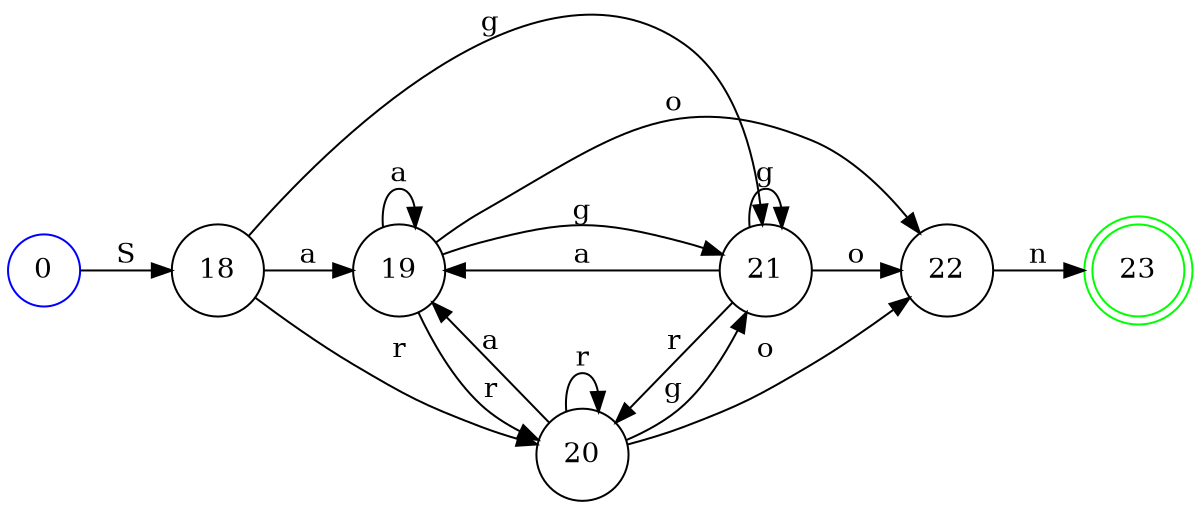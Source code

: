 digraph finite_state_machine {
graph [ dpi = 400 ];
rankdir=LR;
size="8,5"
node [shape = circle];
0 [label="0" color="blue"]0 -> 18 [label="S"];
18 [label="18" color="black"]18 -> 19 [label="a"];
18 -> 20 [label="r"];
18 -> 21 [label="g"];
19 [label="19" color="black"]19 -> 19 [label="a"];
19 -> 20 [label="r"];
19 -> 21 [label="g"];
19 -> 22 [label="o"];
20 [label="20" color="black"]20 -> 19 [label="a"];
20 -> 20 [label="r"];
20 -> 21 [label="g"];
20 -> 22 [label="o"];
21 [label="21" color="black"]21 -> 19 [label="a"];
21 -> 20 [label="r"];
21 -> 21 [label="g"];
21 -> 22 [label="o"];
22 [label="22" color="black"]22 -> 23 [label="n"];
23 [label="23" color="green"];
23 [shape = doublecircle];
}